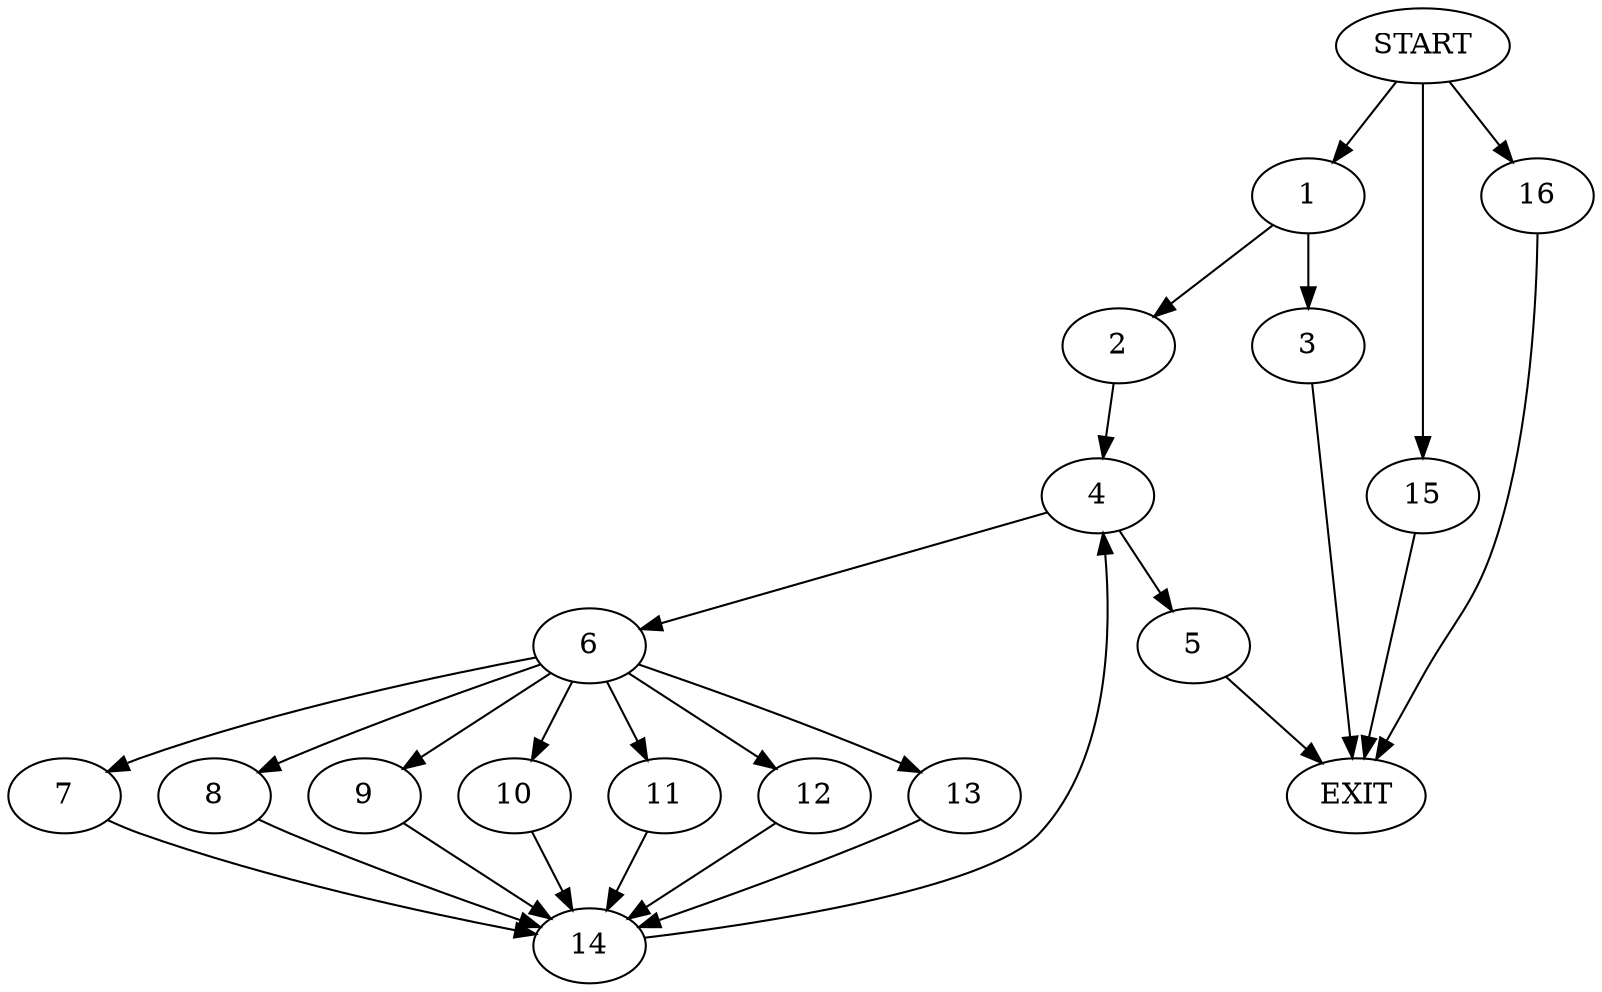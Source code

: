 digraph {
0 [label="START"]
17 [label="EXIT"]
0 -> 1
1 -> 2
1 -> 3
3 -> 17
2 -> 4
4 -> 5
4 -> 6
5 -> 17
6 -> 7
6 -> 8
6 -> 9
6 -> 10
6 -> 11
6 -> 12
6 -> 13
7 -> 14
10 -> 14
8 -> 14
12 -> 14
11 -> 14
13 -> 14
9 -> 14
14 -> 4
0 -> 15
15 -> 17
0 -> 16
16 -> 17
}
